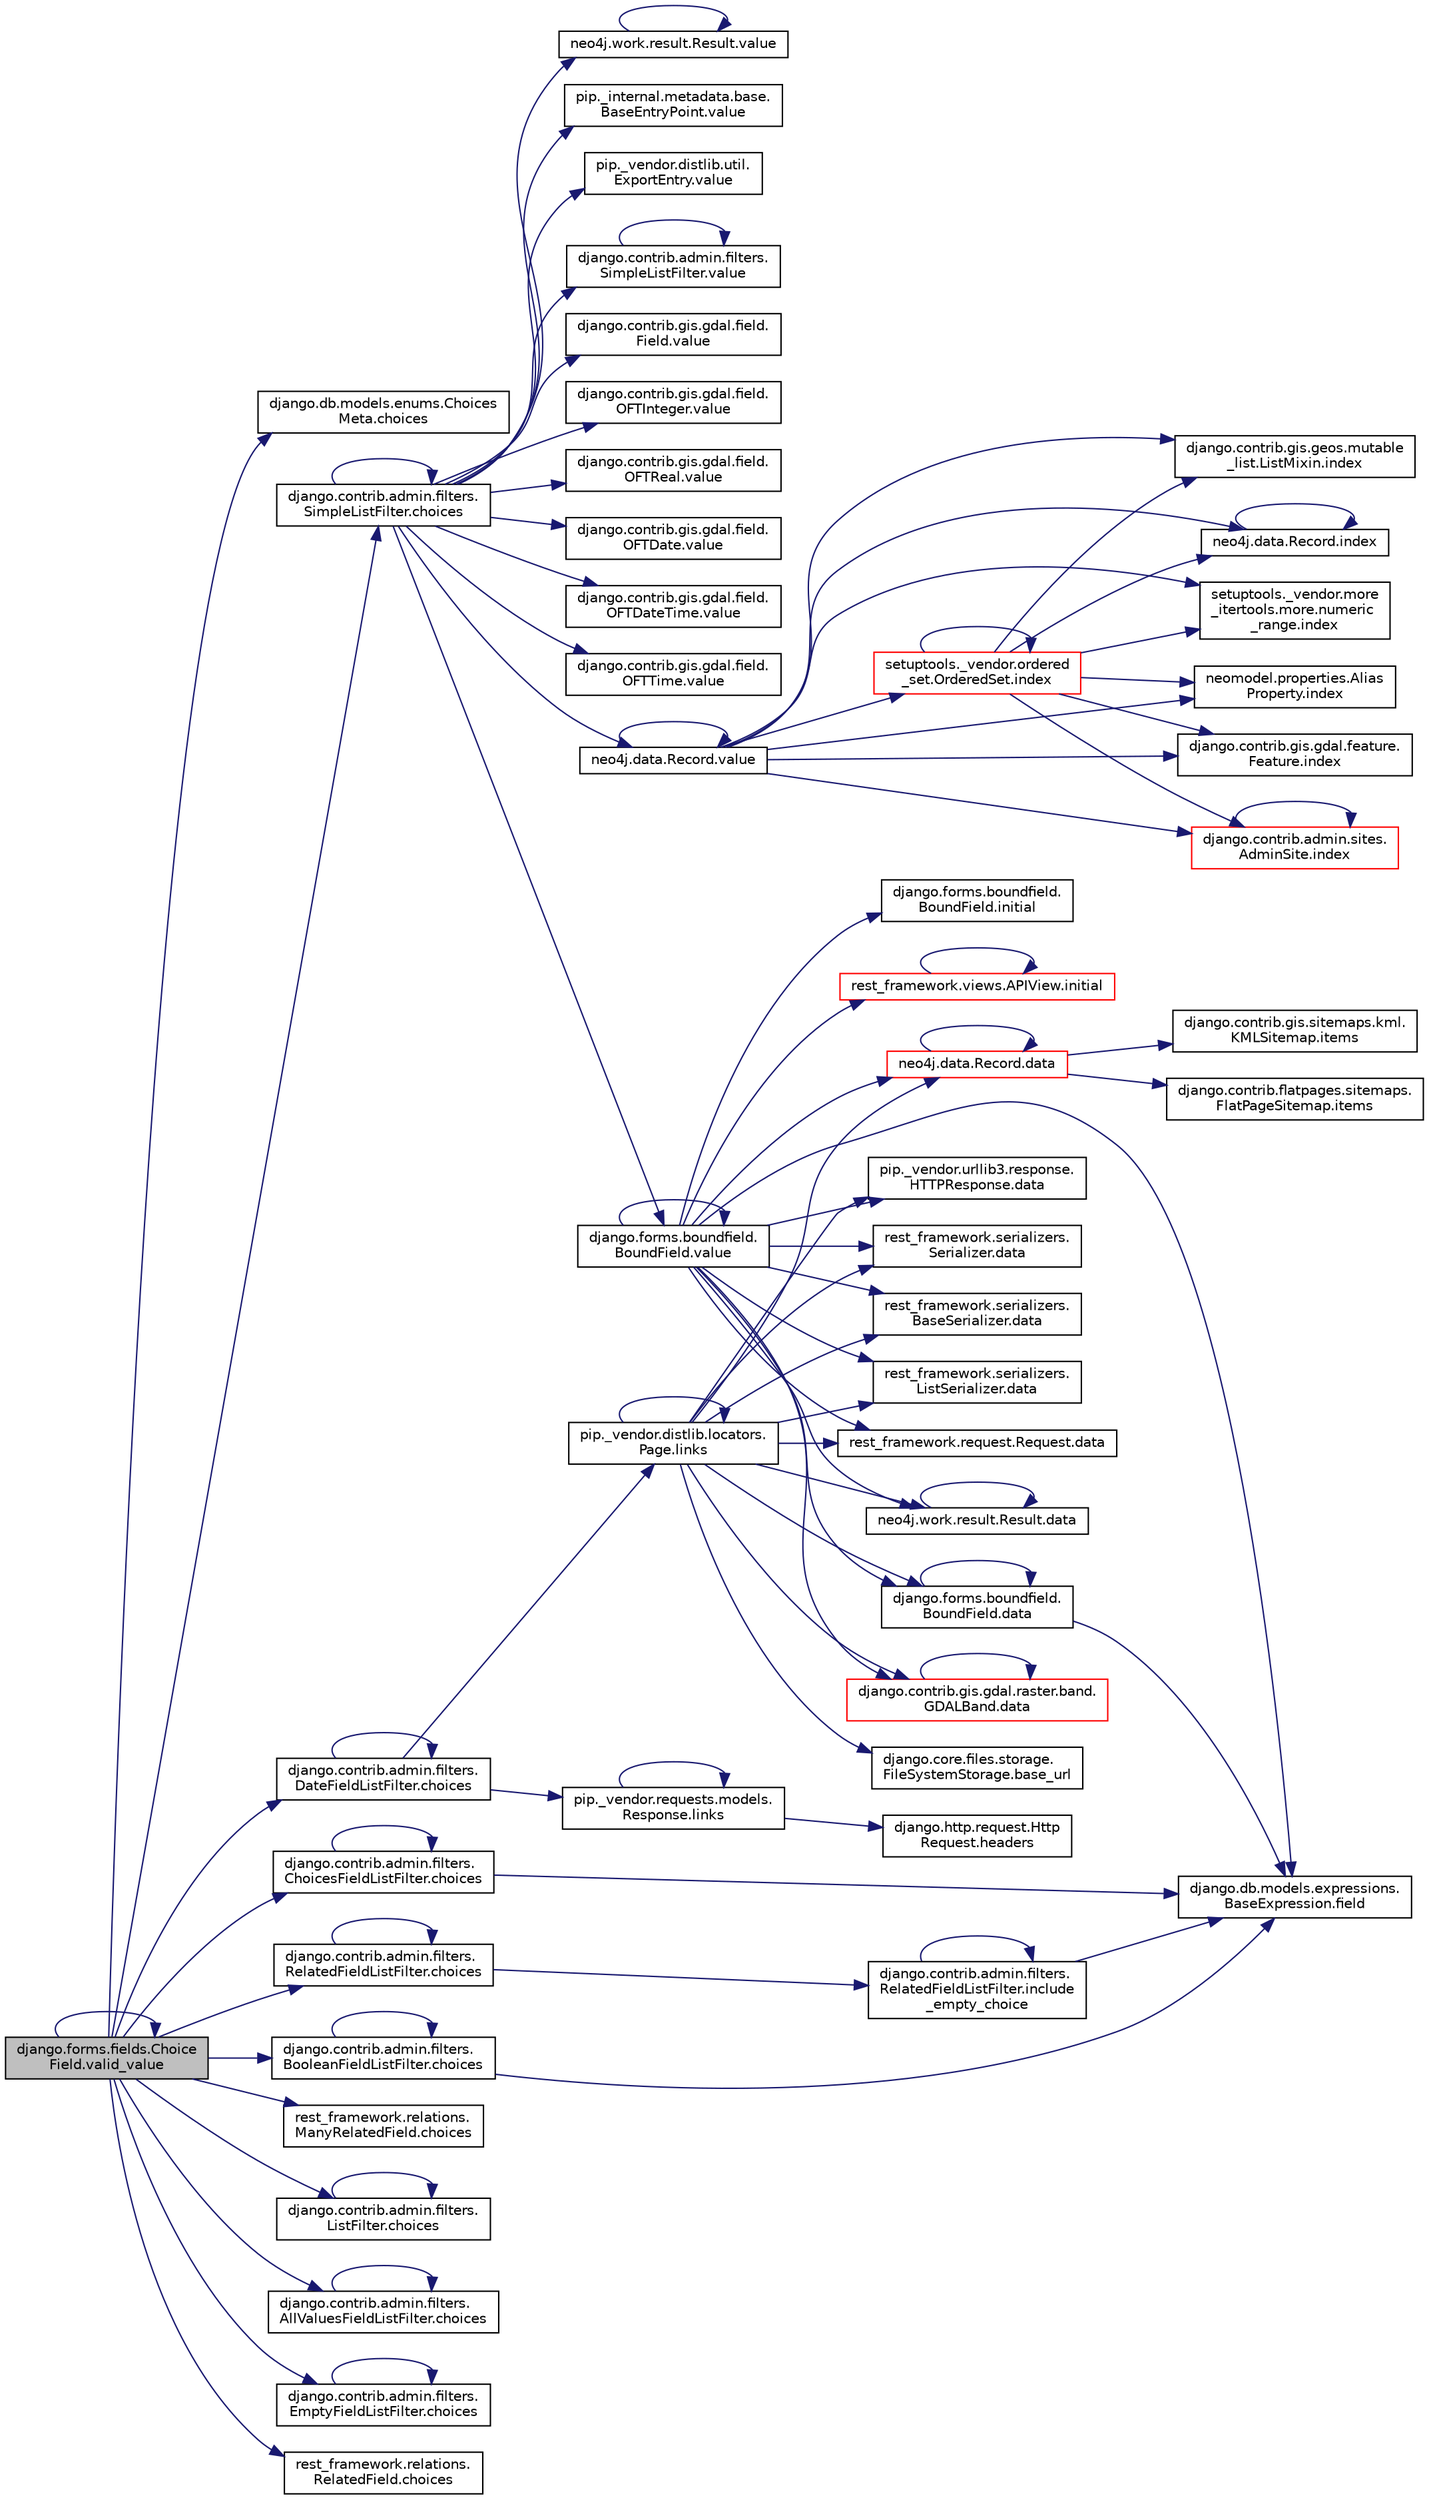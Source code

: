 digraph "django.forms.fields.ChoiceField.valid_value"
{
 // LATEX_PDF_SIZE
  edge [fontname="Helvetica",fontsize="10",labelfontname="Helvetica",labelfontsize="10"];
  node [fontname="Helvetica",fontsize="10",shape=record];
  rankdir="LR";
  Node1 [label="django.forms.fields.Choice\lField.valid_value",height=0.2,width=0.4,color="black", fillcolor="grey75", style="filled", fontcolor="black",tooltip=" "];
  Node1 -> Node2 [color="midnightblue",fontsize="10",style="solid",fontname="Helvetica"];
  Node2 [label="django.db.models.enums.Choices\lMeta.choices",height=0.2,width=0.4,color="black", fillcolor="white", style="filled",URL="$d2/d1d/classdjango_1_1db_1_1models_1_1enums_1_1_choices_meta.html#a810f4b3129afa68315c662d4f7a56e38",tooltip=" "];
  Node1 -> Node3 [color="midnightblue",fontsize="10",style="solid",fontname="Helvetica"];
  Node3 [label="django.contrib.admin.filters.\lSimpleListFilter.choices",height=0.2,width=0.4,color="black", fillcolor="white", style="filled",URL="$d8/d1e/classdjango_1_1contrib_1_1admin_1_1filters_1_1_simple_list_filter.html#a0e43ccd6d895e294c99e48c1ca24ab38",tooltip=" "];
  Node3 -> Node3 [color="midnightblue",fontsize="10",style="solid",fontname="Helvetica"];
  Node3 -> Node4 [color="midnightblue",fontsize="10",style="solid",fontname="Helvetica"];
  Node4 [label="django.contrib.admin.filters.\lSimpleListFilter.value",height=0.2,width=0.4,color="black", fillcolor="white", style="filled",URL="$d8/d1e/classdjango_1_1contrib_1_1admin_1_1filters_1_1_simple_list_filter.html#a097bd85958bebea50fff072924c45886",tooltip=" "];
  Node4 -> Node4 [color="midnightblue",fontsize="10",style="solid",fontname="Helvetica"];
  Node3 -> Node5 [color="midnightblue",fontsize="10",style="solid",fontname="Helvetica"];
  Node5 [label="django.contrib.gis.gdal.field.\lField.value",height=0.2,width=0.4,color="black", fillcolor="white", style="filled",URL="$d8/d65/classdjango_1_1contrib_1_1gis_1_1gdal_1_1field_1_1_field.html#a570adeaab6349f1bbe81fe16bc5149de",tooltip=" "];
  Node3 -> Node6 [color="midnightblue",fontsize="10",style="solid",fontname="Helvetica"];
  Node6 [label="django.contrib.gis.gdal.field.\lOFTInteger.value",height=0.2,width=0.4,color="black", fillcolor="white", style="filled",URL="$d9/d05/classdjango_1_1contrib_1_1gis_1_1gdal_1_1field_1_1_o_f_t_integer.html#aab710e64a331594d8a101975de5ec256",tooltip=" "];
  Node3 -> Node7 [color="midnightblue",fontsize="10",style="solid",fontname="Helvetica"];
  Node7 [label="django.contrib.gis.gdal.field.\lOFTReal.value",height=0.2,width=0.4,color="black", fillcolor="white", style="filled",URL="$d8/d01/classdjango_1_1contrib_1_1gis_1_1gdal_1_1field_1_1_o_f_t_real.html#aba0c175b636a19f53ad54bc76a20df8b",tooltip=" "];
  Node3 -> Node8 [color="midnightblue",fontsize="10",style="solid",fontname="Helvetica"];
  Node8 [label="django.contrib.gis.gdal.field.\lOFTDate.value",height=0.2,width=0.4,color="black", fillcolor="white", style="filled",URL="$db/dd9/classdjango_1_1contrib_1_1gis_1_1gdal_1_1field_1_1_o_f_t_date.html#ac20cfea2f8621cf92bd2dc5c78197884",tooltip=" "];
  Node3 -> Node9 [color="midnightblue",fontsize="10",style="solid",fontname="Helvetica"];
  Node9 [label="django.contrib.gis.gdal.field.\lOFTDateTime.value",height=0.2,width=0.4,color="black", fillcolor="white", style="filled",URL="$d7/dca/classdjango_1_1contrib_1_1gis_1_1gdal_1_1field_1_1_o_f_t_date_time.html#ae8162311bb68d5ccfbde29c31f856151",tooltip=" "];
  Node3 -> Node10 [color="midnightblue",fontsize="10",style="solid",fontname="Helvetica"];
  Node10 [label="django.contrib.gis.gdal.field.\lOFTTime.value",height=0.2,width=0.4,color="black", fillcolor="white", style="filled",URL="$df/d6a/classdjango_1_1contrib_1_1gis_1_1gdal_1_1field_1_1_o_f_t_time.html#a7ae00952c25d8c6ac48f434eeac60541",tooltip=" "];
  Node3 -> Node11 [color="midnightblue",fontsize="10",style="solid",fontname="Helvetica"];
  Node11 [label="django.forms.boundfield.\lBoundField.value",height=0.2,width=0.4,color="black", fillcolor="white", style="filled",URL="$da/d92/classdjango_1_1forms_1_1boundfield_1_1_bound_field.html#a78b5ca590168dcb0f7efcac1922a93c7",tooltip=" "];
  Node11 -> Node12 [color="midnightblue",fontsize="10",style="solid",fontname="Helvetica"];
  Node12 [label="django.forms.boundfield.\lBoundField.data",height=0.2,width=0.4,color="black", fillcolor="white", style="filled",URL="$da/d92/classdjango_1_1forms_1_1boundfield_1_1_bound_field.html#ab171a7cf1b7f223c5a378a8a216c665d",tooltip=" "];
  Node12 -> Node12 [color="midnightblue",fontsize="10",style="solid",fontname="Helvetica"];
  Node12 -> Node13 [color="midnightblue",fontsize="10",style="solid",fontname="Helvetica"];
  Node13 [label="django.db.models.expressions.\lBaseExpression.field",height=0.2,width=0.4,color="black", fillcolor="white", style="filled",URL="$de/d6b/classdjango_1_1db_1_1models_1_1expressions_1_1_base_expression.html#ac6460ecaca5a7cac6b4bee69bce606fb",tooltip=" "];
  Node11 -> Node14 [color="midnightblue",fontsize="10",style="solid",fontname="Helvetica"];
  Node14 [label="neo4j.data.Record.data",height=0.2,width=0.4,color="red", fillcolor="white", style="filled",URL="$d8/da3/classneo4j_1_1data_1_1_record.html#a24123084c9f60275847a4509076677bf",tooltip=" "];
  Node14 -> Node14 [color="midnightblue",fontsize="10",style="solid",fontname="Helvetica"];
  Node14 -> Node15 [color="midnightblue",fontsize="10",style="solid",fontname="Helvetica"];
  Node15 [label="django.contrib.flatpages.sitemaps.\lFlatPageSitemap.items",height=0.2,width=0.4,color="black", fillcolor="white", style="filled",URL="$da/db0/classdjango_1_1contrib_1_1flatpages_1_1sitemaps_1_1_flat_page_sitemap.html#a6948e64ef6083cce5ad81a02a00e7836",tooltip=" "];
  Node14 -> Node16 [color="midnightblue",fontsize="10",style="solid",fontname="Helvetica"];
  Node16 [label="django.contrib.gis.sitemaps.kml.\lKMLSitemap.items",height=0.2,width=0.4,color="black", fillcolor="white", style="filled",URL="$d0/dea/classdjango_1_1contrib_1_1gis_1_1sitemaps_1_1kml_1_1_k_m_l_sitemap.html#a6acd07396d1cde7a19605ad2a8aa92e3",tooltip=" "];
  Node11 -> Node829 [color="midnightblue",fontsize="10",style="solid",fontname="Helvetica"];
  Node829 [label="neo4j.work.result.Result.data",height=0.2,width=0.4,color="black", fillcolor="white", style="filled",URL="$d6/d93/classneo4j_1_1work_1_1result_1_1_result.html#a91a9d95693baed609c832d2306811873",tooltip=" "];
  Node829 -> Node829 [color="midnightblue",fontsize="10",style="solid",fontname="Helvetica"];
  Node11 -> Node817 [color="midnightblue",fontsize="10",style="solid",fontname="Helvetica"];
  Node817 [label="django.contrib.gis.gdal.raster.band.\lGDALBand.data",height=0.2,width=0.4,color="red", fillcolor="white", style="filled",URL="$d5/d4d/classdjango_1_1contrib_1_1gis_1_1gdal_1_1raster_1_1band_1_1_g_d_a_l_band.html#ab034c17962c340c65434561c57451461",tooltip=" "];
  Node817 -> Node817 [color="midnightblue",fontsize="10",style="solid",fontname="Helvetica"];
  Node11 -> Node830 [color="midnightblue",fontsize="10",style="solid",fontname="Helvetica"];
  Node830 [label="pip._vendor.urllib3.response.\lHTTPResponse.data",height=0.2,width=0.4,color="black", fillcolor="white", style="filled",URL="$dd/d5a/classpip_1_1__vendor_1_1urllib3_1_1response_1_1_h_t_t_p_response.html#a6e7ac6d6d58cacbce67ec13daeedeb7c",tooltip=" "];
  Node11 -> Node831 [color="midnightblue",fontsize="10",style="solid",fontname="Helvetica"];
  Node831 [label="rest_framework.request.Request.data",height=0.2,width=0.4,color="black", fillcolor="white", style="filled",URL="$d9/d48/classrest__framework_1_1request_1_1_request.html#ae246e53ff4ce6ec7367efa833ac43eb7",tooltip=" "];
  Node11 -> Node832 [color="midnightblue",fontsize="10",style="solid",fontname="Helvetica"];
  Node832 [label="rest_framework.serializers.\lBaseSerializer.data",height=0.2,width=0.4,color="black", fillcolor="white", style="filled",URL="$d9/de7/classrest__framework_1_1serializers_1_1_base_serializer.html#ab8e2dde5ecf9c3cc38be55e4b92f7fae",tooltip=" "];
  Node11 -> Node833 [color="midnightblue",fontsize="10",style="solid",fontname="Helvetica"];
  Node833 [label="rest_framework.serializers.\lSerializer.data",height=0.2,width=0.4,color="black", fillcolor="white", style="filled",URL="$de/daf/classrest__framework_1_1serializers_1_1_serializer.html#a028ae12666279b96942ec52c9e0bfb70",tooltip=" "];
  Node11 -> Node834 [color="midnightblue",fontsize="10",style="solid",fontname="Helvetica"];
  Node834 [label="rest_framework.serializers.\lListSerializer.data",height=0.2,width=0.4,color="black", fillcolor="white", style="filled",URL="$d9/dee/classrest__framework_1_1serializers_1_1_list_serializer.html#a98b5c9f9dc18b200355dfed8df68dd19",tooltip=" "];
  Node11 -> Node13 [color="midnightblue",fontsize="10",style="solid",fontname="Helvetica"];
  Node11 -> Node761 [color="midnightblue",fontsize="10",style="solid",fontname="Helvetica"];
  Node761 [label="django.forms.boundfield.\lBoundField.initial",height=0.2,width=0.4,color="black", fillcolor="white", style="filled",URL="$da/d92/classdjango_1_1forms_1_1boundfield_1_1_bound_field.html#a9b4e04b5d7b926365bbda9f1fe3453f5",tooltip=" "];
  Node11 -> Node762 [color="midnightblue",fontsize="10",style="solid",fontname="Helvetica"];
  Node762 [label="rest_framework.views.APIView.initial",height=0.2,width=0.4,color="red", fillcolor="white", style="filled",URL="$d3/d7d/classrest__framework_1_1views_1_1_a_p_i_view.html#a170de3ffed1bcb6ad4859df45549eee8",tooltip=" "];
  Node762 -> Node762 [color="midnightblue",fontsize="10",style="solid",fontname="Helvetica"];
  Node11 -> Node11 [color="midnightblue",fontsize="10",style="solid",fontname="Helvetica"];
  Node3 -> Node4102 [color="midnightblue",fontsize="10",style="solid",fontname="Helvetica"];
  Node4102 [label="neo4j.data.Record.value",height=0.2,width=0.4,color="black", fillcolor="white", style="filled",URL="$d8/da3/classneo4j_1_1data_1_1_record.html#ae2d53cb92bb656f253f3114f9fce90fe",tooltip=" "];
  Node4102 -> Node1597 [color="midnightblue",fontsize="10",style="solid",fontname="Helvetica"];
  Node1597 [label="neomodel.properties.Alias\lProperty.index",height=0.2,width=0.4,color="black", fillcolor="white", style="filled",URL="$d6/d9b/classneomodel_1_1properties_1_1_alias_property.html#ab7dea421e530a092fc9bb794999cee6a",tooltip=" "];
  Node4102 -> Node29 [color="midnightblue",fontsize="10",style="solid",fontname="Helvetica"];
  Node29 [label="django.contrib.gis.gdal.feature.\lFeature.index",height=0.2,width=0.4,color="black", fillcolor="white", style="filled",URL="$db/d34/classdjango_1_1contrib_1_1gis_1_1gdal_1_1feature_1_1_feature.html#a128ae0b6147fb55a5c5bc777caa15d50",tooltip=" "];
  Node4102 -> Node30 [color="midnightblue",fontsize="10",style="solid",fontname="Helvetica"];
  Node30 [label="django.contrib.admin.sites.\lAdminSite.index",height=0.2,width=0.4,color="red", fillcolor="white", style="filled",URL="$df/dba/classdjango_1_1contrib_1_1admin_1_1sites_1_1_admin_site.html#a114200436dcab5d292516d7454298630",tooltip=" "];
  Node30 -> Node30 [color="midnightblue",fontsize="10",style="solid",fontname="Helvetica"];
  Node4102 -> Node1598 [color="midnightblue",fontsize="10",style="solid",fontname="Helvetica"];
  Node1598 [label="django.contrib.gis.geos.mutable\l_list.ListMixin.index",height=0.2,width=0.4,color="black", fillcolor="white", style="filled",URL="$d5/d0e/classdjango_1_1contrib_1_1gis_1_1geos_1_1mutable__list_1_1_list_mixin.html#a16f4b7c86157e81672a845a5b3789f2f",tooltip=" "];
  Node4102 -> Node597 [color="midnightblue",fontsize="10",style="solid",fontname="Helvetica"];
  Node597 [label="neo4j.data.Record.index",height=0.2,width=0.4,color="black", fillcolor="white", style="filled",URL="$d8/da3/classneo4j_1_1data_1_1_record.html#aa340d7c2dc0ce8f84d5e69470775e708",tooltip=" "];
  Node597 -> Node597 [color="midnightblue",fontsize="10",style="solid",fontname="Helvetica"];
  Node4102 -> Node1599 [color="midnightblue",fontsize="10",style="solid",fontname="Helvetica"];
  Node1599 [label="setuptools._vendor.ordered\l_set.OrderedSet.index",height=0.2,width=0.4,color="red", fillcolor="white", style="filled",URL="$d0/d40/classsetuptools_1_1__vendor_1_1ordered__set_1_1_ordered_set.html#a4c9cbb502c5f54f77e574032bf66f9d6",tooltip=" "];
  Node1599 -> Node1597 [color="midnightblue",fontsize="10",style="solid",fontname="Helvetica"];
  Node1599 -> Node29 [color="midnightblue",fontsize="10",style="solid",fontname="Helvetica"];
  Node1599 -> Node30 [color="midnightblue",fontsize="10",style="solid",fontname="Helvetica"];
  Node1599 -> Node597 [color="midnightblue",fontsize="10",style="solid",fontname="Helvetica"];
  Node1599 -> Node1599 [color="midnightblue",fontsize="10",style="solid",fontname="Helvetica"];
  Node1599 -> Node1598 [color="midnightblue",fontsize="10",style="solid",fontname="Helvetica"];
  Node1599 -> Node1600 [color="midnightblue",fontsize="10",style="solid",fontname="Helvetica"];
  Node1600 [label="setuptools._vendor.more\l_itertools.more.numeric\l_range.index",height=0.2,width=0.4,color="black", fillcolor="white", style="filled",URL="$d2/d44/classsetuptools_1_1__vendor_1_1more__itertools_1_1more_1_1numeric__range.html#a394db59afc76561009e55b38d2254d97",tooltip=" "];
  Node4102 -> Node1600 [color="midnightblue",fontsize="10",style="solid",fontname="Helvetica"];
  Node4102 -> Node4102 [color="midnightblue",fontsize="10",style="solid",fontname="Helvetica"];
  Node3 -> Node4103 [color="midnightblue",fontsize="10",style="solid",fontname="Helvetica"];
  Node4103 [label="neo4j.work.result.Result.value",height=0.2,width=0.4,color="black", fillcolor="white", style="filled",URL="$d6/d93/classneo4j_1_1work_1_1result_1_1_result.html#a3a5d710c3e1949334a6471c0fe1ebf76",tooltip=" "];
  Node4103 -> Node4103 [color="midnightblue",fontsize="10",style="solid",fontname="Helvetica"];
  Node3 -> Node4104 [color="midnightblue",fontsize="10",style="solid",fontname="Helvetica"];
  Node4104 [label="pip._internal.metadata.base.\lBaseEntryPoint.value",height=0.2,width=0.4,color="black", fillcolor="white", style="filled",URL="$d1/d78/classpip_1_1__internal_1_1metadata_1_1base_1_1_base_entry_point.html#a446ba6422d9cd9c14da8fdd2cbb91a25",tooltip=" "];
  Node3 -> Node4105 [color="midnightblue",fontsize="10",style="solid",fontname="Helvetica"];
  Node4105 [label="pip._vendor.distlib.util.\lExportEntry.value",height=0.2,width=0.4,color="black", fillcolor="white", style="filled",URL="$db/d5f/classpip_1_1__vendor_1_1distlib_1_1util_1_1_export_entry.html#a9539b5979cb04b54812b45cd4482c1be",tooltip=" "];
  Node1 -> Node1353 [color="midnightblue",fontsize="10",style="solid",fontname="Helvetica"];
  Node1353 [label="django.contrib.admin.filters.\lRelatedFieldListFilter.choices",height=0.2,width=0.4,color="black", fillcolor="white", style="filled",URL="$d1/df5/classdjango_1_1contrib_1_1admin_1_1filters_1_1_related_field_list_filter.html#acb7bd8c5643e88e23220f28e2da2d49e",tooltip=" "];
  Node1353 -> Node1353 [color="midnightblue",fontsize="10",style="solid",fontname="Helvetica"];
  Node1353 -> Node1354 [color="midnightblue",fontsize="10",style="solid",fontname="Helvetica"];
  Node1354 [label="django.contrib.admin.filters.\lRelatedFieldListFilter.include\l_empty_choice",height=0.2,width=0.4,color="black", fillcolor="white", style="filled",URL="$d1/df5/classdjango_1_1contrib_1_1admin_1_1filters_1_1_related_field_list_filter.html#af042307a1c135a6461c06b481bce13ce",tooltip=" "];
  Node1354 -> Node13 [color="midnightblue",fontsize="10",style="solid",fontname="Helvetica"];
  Node1354 -> Node1354 [color="midnightblue",fontsize="10",style="solid",fontname="Helvetica"];
  Node1 -> Node1355 [color="midnightblue",fontsize="10",style="solid",fontname="Helvetica"];
  Node1355 [label="rest_framework.relations.\lManyRelatedField.choices",height=0.2,width=0.4,color="black", fillcolor="white", style="filled",URL="$d9/dc0/classrest__framework_1_1relations_1_1_many_related_field.html#aec1e716da88c1847cc590b0c99d59be1",tooltip=" "];
  Node1 -> Node1356 [color="midnightblue",fontsize="10",style="solid",fontname="Helvetica"];
  Node1356 [label="django.contrib.admin.filters.\lListFilter.choices",height=0.2,width=0.4,color="black", fillcolor="white", style="filled",URL="$da/ddb/classdjango_1_1contrib_1_1admin_1_1filters_1_1_list_filter.html#ac69878c2063911721147847a6e8bc5d5",tooltip=" "];
  Node1356 -> Node1356 [color="midnightblue",fontsize="10",style="solid",fontname="Helvetica"];
  Node1 -> Node1357 [color="midnightblue",fontsize="10",style="solid",fontname="Helvetica"];
  Node1357 [label="django.contrib.admin.filters.\lBooleanFieldListFilter.choices",height=0.2,width=0.4,color="black", fillcolor="white", style="filled",URL="$d0/d77/classdjango_1_1contrib_1_1admin_1_1filters_1_1_boolean_field_list_filter.html#a67285505cfd91a1bcbacad9930bab7cc",tooltip=" "];
  Node1357 -> Node1357 [color="midnightblue",fontsize="10",style="solid",fontname="Helvetica"];
  Node1357 -> Node13 [color="midnightblue",fontsize="10",style="solid",fontname="Helvetica"];
  Node1 -> Node1358 [color="midnightblue",fontsize="10",style="solid",fontname="Helvetica"];
  Node1358 [label="django.contrib.admin.filters.\lChoicesFieldListFilter.choices",height=0.2,width=0.4,color="black", fillcolor="white", style="filled",URL="$da/d4b/classdjango_1_1contrib_1_1admin_1_1filters_1_1_choices_field_list_filter.html#abee6d703710ea50cc5845b7eca80dffe",tooltip=" "];
  Node1358 -> Node1358 [color="midnightblue",fontsize="10",style="solid",fontname="Helvetica"];
  Node1358 -> Node13 [color="midnightblue",fontsize="10",style="solid",fontname="Helvetica"];
  Node1 -> Node1359 [color="midnightblue",fontsize="10",style="solid",fontname="Helvetica"];
  Node1359 [label="django.contrib.admin.filters.\lDateFieldListFilter.choices",height=0.2,width=0.4,color="black", fillcolor="white", style="filled",URL="$d2/dc4/classdjango_1_1contrib_1_1admin_1_1filters_1_1_date_field_list_filter.html#a3027529d84fcfd9c55a0da90c3cf6df5",tooltip=" "];
  Node1359 -> Node1359 [color="midnightblue",fontsize="10",style="solid",fontname="Helvetica"];
  Node1359 -> Node1360 [color="midnightblue",fontsize="10",style="solid",fontname="Helvetica"];
  Node1360 [label="pip._vendor.distlib.locators.\lPage.links",height=0.2,width=0.4,color="black", fillcolor="white", style="filled",URL="$df/d5d/classpip_1_1__vendor_1_1distlib_1_1locators_1_1_page.html#a9f601ca69162baf958e39b9b17dabe71",tooltip=" "];
  Node1360 -> Node1050 [color="midnightblue",fontsize="10",style="solid",fontname="Helvetica"];
  Node1050 [label="django.core.files.storage.\lFileSystemStorage.base_url",height=0.2,width=0.4,color="black", fillcolor="white", style="filled",URL="$db/da8/classdjango_1_1core_1_1files_1_1storage_1_1_file_system_storage.html#a11fe5ed84eaa1e66b58fe4c8035e490d",tooltip=" "];
  Node1360 -> Node12 [color="midnightblue",fontsize="10",style="solid",fontname="Helvetica"];
  Node1360 -> Node14 [color="midnightblue",fontsize="10",style="solid",fontname="Helvetica"];
  Node1360 -> Node817 [color="midnightblue",fontsize="10",style="solid",fontname="Helvetica"];
  Node1360 -> Node829 [color="midnightblue",fontsize="10",style="solid",fontname="Helvetica"];
  Node1360 -> Node830 [color="midnightblue",fontsize="10",style="solid",fontname="Helvetica"];
  Node1360 -> Node831 [color="midnightblue",fontsize="10",style="solid",fontname="Helvetica"];
  Node1360 -> Node832 [color="midnightblue",fontsize="10",style="solid",fontname="Helvetica"];
  Node1360 -> Node833 [color="midnightblue",fontsize="10",style="solid",fontname="Helvetica"];
  Node1360 -> Node834 [color="midnightblue",fontsize="10",style="solid",fontname="Helvetica"];
  Node1360 -> Node1360 [color="midnightblue",fontsize="10",style="solid",fontname="Helvetica"];
  Node1359 -> Node1361 [color="midnightblue",fontsize="10",style="solid",fontname="Helvetica"];
  Node1361 [label="pip._vendor.requests.models.\lResponse.links",height=0.2,width=0.4,color="black", fillcolor="white", style="filled",URL="$d4/da7/classpip_1_1__vendor_1_1requests_1_1models_1_1_response.html#a15dba82018e412fafd2c94fb43548e77",tooltip=" "];
  Node1361 -> Node65 [color="midnightblue",fontsize="10",style="solid",fontname="Helvetica"];
  Node65 [label="django.http.request.Http\lRequest.headers",height=0.2,width=0.4,color="black", fillcolor="white", style="filled",URL="$d1/ded/classdjango_1_1http_1_1request_1_1_http_request.html#a0fed8b781301745131bfbbcaf6a415f9",tooltip=" "];
  Node1361 -> Node1361 [color="midnightblue",fontsize="10",style="solid",fontname="Helvetica"];
  Node1 -> Node1362 [color="midnightblue",fontsize="10",style="solid",fontname="Helvetica"];
  Node1362 [label="django.contrib.admin.filters.\lAllValuesFieldListFilter.choices",height=0.2,width=0.4,color="black", fillcolor="white", style="filled",URL="$d8/dbb/classdjango_1_1contrib_1_1admin_1_1filters_1_1_all_values_field_list_filter.html#aeea789f37432f14cd5ec3a186ff8b6ed",tooltip=" "];
  Node1362 -> Node1362 [color="midnightblue",fontsize="10",style="solid",fontname="Helvetica"];
  Node1 -> Node1363 [color="midnightblue",fontsize="10",style="solid",fontname="Helvetica"];
  Node1363 [label="django.contrib.admin.filters.\lEmptyFieldListFilter.choices",height=0.2,width=0.4,color="black", fillcolor="white", style="filled",URL="$d7/dde/classdjango_1_1contrib_1_1admin_1_1filters_1_1_empty_field_list_filter.html#a6ba5f6e3a7d939e35183f1e53c0a71c0",tooltip=" "];
  Node1363 -> Node1363 [color="midnightblue",fontsize="10",style="solid",fontname="Helvetica"];
  Node1 -> Node1364 [color="midnightblue",fontsize="10",style="solid",fontname="Helvetica"];
  Node1364 [label="rest_framework.relations.\lRelatedField.choices",height=0.2,width=0.4,color="black", fillcolor="white", style="filled",URL="$d4/d5c/classrest__framework_1_1relations_1_1_related_field.html#a0763f4f305c9c2ef10e9573b42d67adf",tooltip=" "];
  Node1 -> Node1 [color="midnightblue",fontsize="10",style="solid",fontname="Helvetica"];
}
